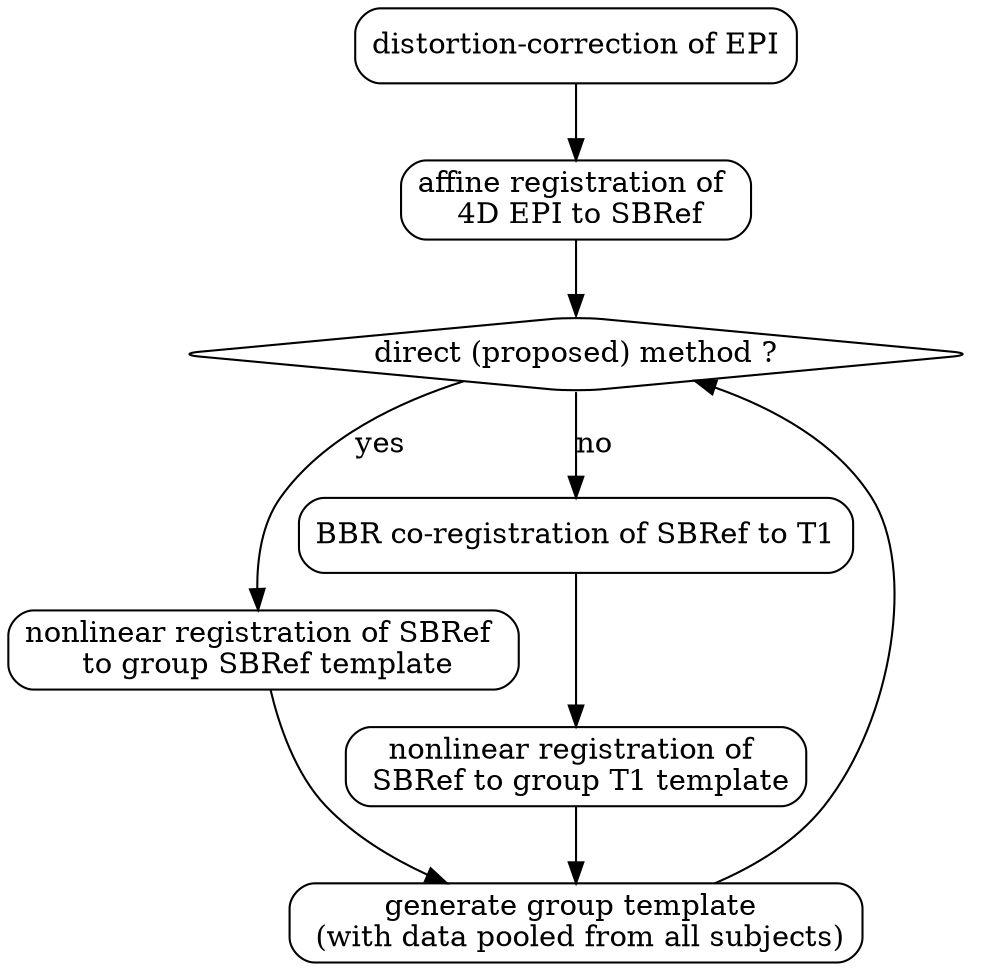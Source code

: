 digraph {
    /* label="*SBRef: single-band high-resolution EPI 3D volume" */

    DistCorr[shape="rectangle", style="rounded", label="distortion-correction of EPI"]
    EPI2SBRef[shape="rectangle", style="rounded", label="affine registration of \n 4D EPI to SBRef"];
    if_direct[shape="diamond", style="rounded", label="direct (proposed) method ?"];
    SBRef2Template[shape="rectangle", style="rounded", label="nonlinear registration of SBRef \n to group SBRef template"]
    T12Template[shape="rectangle", style="rounded", label="nonlinear registration of \n SBRef to group T1 template"]    
    SBRef2T1[shape="rectangle", style="rounded", label="BBR co-registration of SBRef to T1"]
    GenerateTemplate[shape="rectangle", style="rounded", label="generate group template \n (with data pooled from all subjects)"]

    DistCorr -> EPI2SBRef
    SBRef2T1 -> T12Template
    EPI2SBRef -> if_direct
    if_direct -> SBRef2Template[label="yes"];
    if_direct -> SBRef2T1[label="no"];
    T12Template -> GenerateTemplate
    SBRef2Template -> GenerateTemplate
    GenerateTemplate -> if_direct
}
